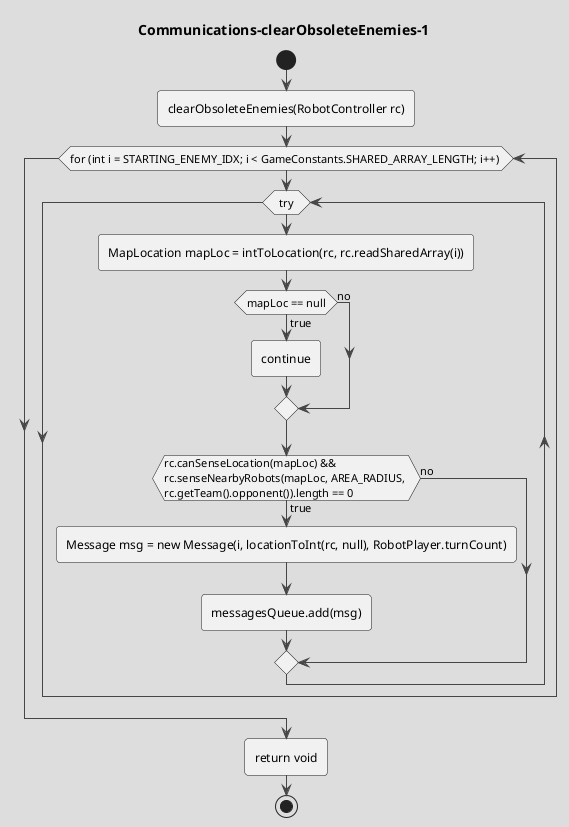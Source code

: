 @startuml Communications-clearObsoleteEnemies-1
!theme toy 
title Communications-clearObsoleteEnemies-1
start

' :from part 1; 

' static void clearObsoleteEnemies(RobotController rc) {
' Boolean printToConsole = false;
' Boolean sometimesTrue = false;

' if (printToConsole || sometimesTrue) {
'     System.out.println(logDetails + " 9990 clearObsoleteEnemies " );
' }

:clearObsoleteEnemies(RobotController rc);

while (for (int i = STARTING_ENEMY_IDX; i < GameConstants.SHARED_ARRAY_LENGTH; i++) )
    while (try)
        :MapLocation mapLoc = intToLocation(rc, rc.readSharedArray(i));
        if (mapLoc == null) then (true)
            :continue;
        else (no)
        endif
        if (rc.canSenseLocation(mapLoc) && \nrc.senseNearbyRobots(mapLoc, AREA_RADIUS, \nrc.getTeam().opponent()).length == 0) then (true)
            :Message msg = new Message(i, locationToInt(rc, null), RobotPlayer.turnCount);
            :messagesQueue.add(msg);
        else (no)
        endif
    endwhile
endwhile
:return void; 
stop
@enduml

'             if (printToConsole || sometimesTrue) {
'                 System.out.println(logDetails + " 9991 clearObsoleteEnemies messagesQueue.add(msg) msg = " + msg );
'             }
'                     }
'     } catch (GameActionException e) {
'         continue;
'     }

' }

' if (if target != null) then (true)
'     :we have a nearby enemy, move away;
'     if (if rc.canAttack(target.getLocation())) then (true)
'         :rc.attack(target.getLocation());
'         :rc.setIndicatorString(" AAAA0 Amplifier attacking " + target.getLocation());
'     else (no)
'     endif    
'     :Pathing.moveTowards(rc, target.getLocation());
'     :rc.setIndicatorString(" BBBB0 Pathing.moveTowards " + target.getLocation());
' else (no)
'     :no nearby enemy, good;
'     :below is about joining with other launchers;
'     :RobotInfo[] allies = rc.senseNearbyRobots(9, rc.getTeam());
'     :int lowestID = rc.getID();
'     :MapLocation leaderPos = null;
'     while (RobotInfo ally : allies)
'         if (if ally.getType() != RobotType.LAUNCHER) then (true)
'             :continue;
'         else (no)
'         endif    
'         if (if ally.getID() < lowestID) then (true)
'             :lowestID = ally.getID();
'             :leaderPos = ally.getLocation();
'         else (no)
'         endif    
'     endwhile
'     if (if leaderPos != null) then (true)
'         :Pathing.moveTowards(rc, leaderPos);
'         :rc.setIndicatorString("Following " + lowestID);
'     else (no)
'         :MapLocation center = new MapLocation(rc.getMapWidth()/2, rc.getMapHeight()/2);
'         ' // MapLocation center = goalLoc;
'         :Pathing.moveTowards(rc, center);
'         :rc.setIndicatorString("I'm the leader! moving toward center " + center);
'     endif    
' endif    
' :Also try to move randomly;
' :Direction dir = RobotPlayer.directions[RobotPlayer.rng.nextInt(RobotPlayer.directions.length)];
' if (if rc.canMove(dir)) then (true)
'     :rc.move(dir);
'     :rc.setIndicatorString(" YYYY0 rc.move(dir) " + dir);
' else (no)
' endif    


